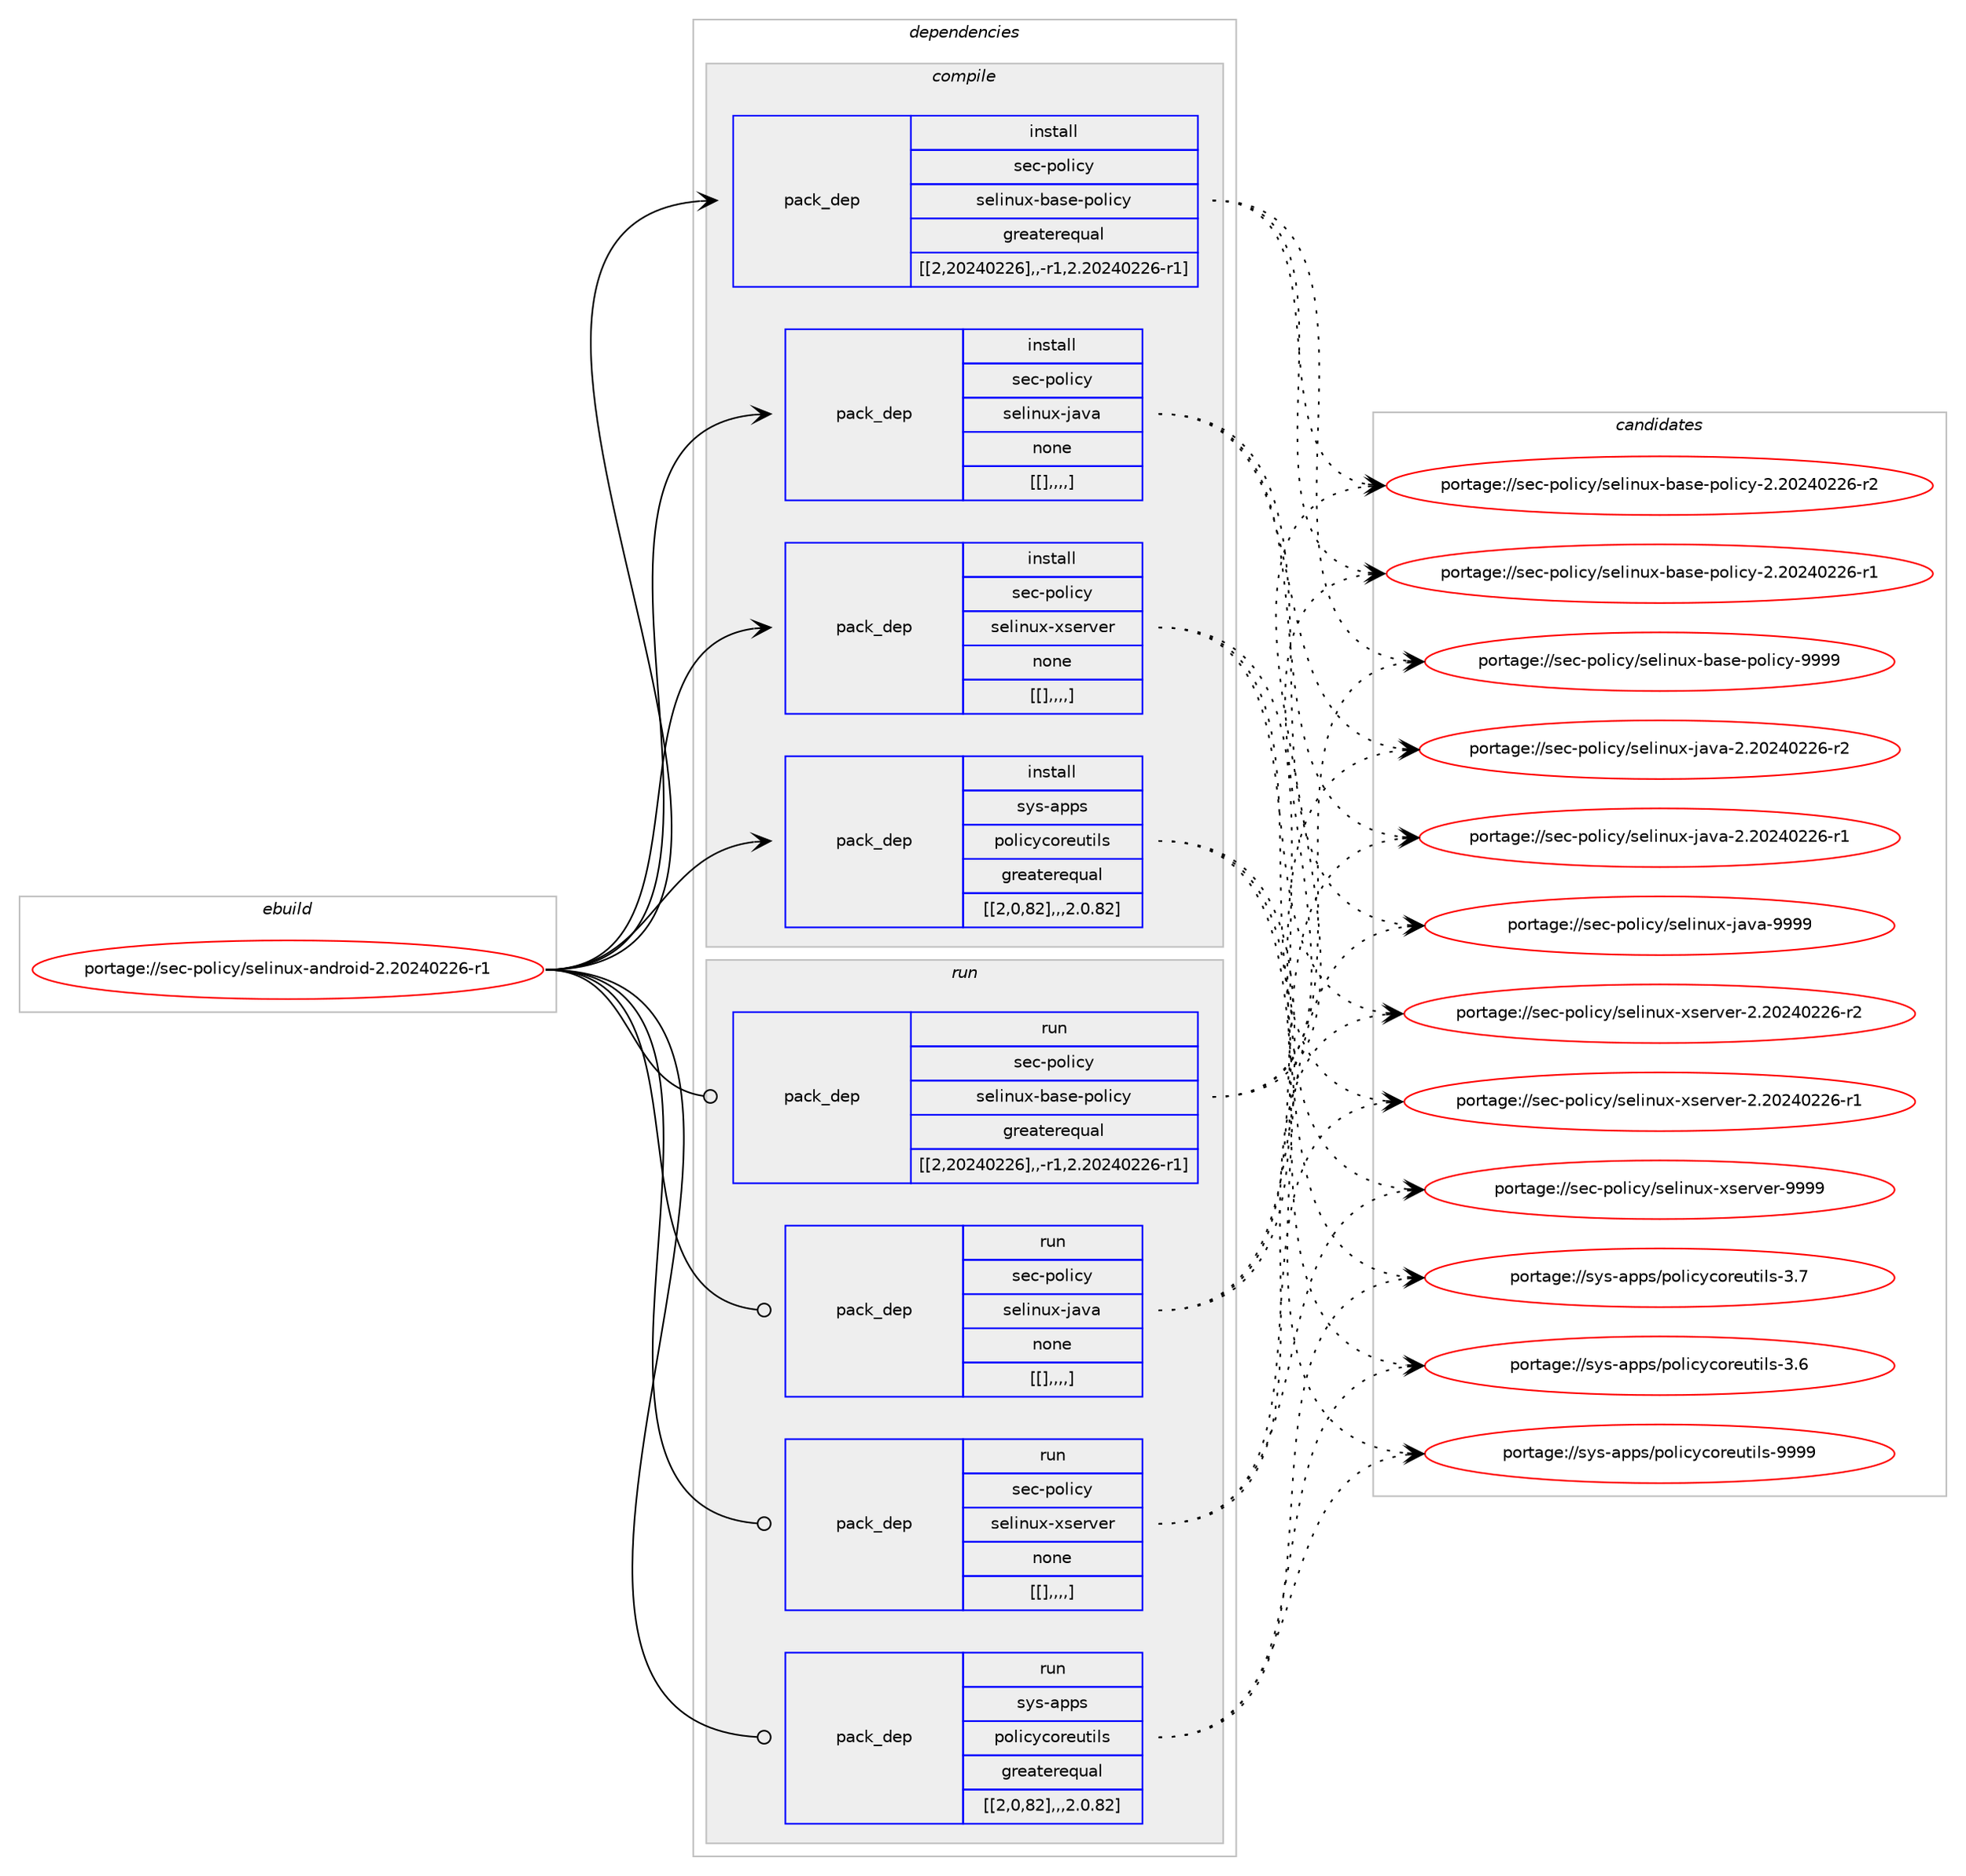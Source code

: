 digraph prolog {

# *************
# Graph options
# *************

newrank=true;
concentrate=true;
compound=true;
graph [rankdir=LR,fontname=Helvetica,fontsize=10,ranksep=1.5];#, ranksep=2.5, nodesep=0.2];
edge  [arrowhead=vee];
node  [fontname=Helvetica,fontsize=10];

# **********
# The ebuild
# **********

subgraph cluster_leftcol {
color=gray;
label=<<i>ebuild</i>>;
id [label="portage://sec-policy/selinux-android-2.20240226-r1", color=red, width=4, href="../sec-policy/selinux-android-2.20240226-r1.svg"];
}

# ****************
# The dependencies
# ****************

subgraph cluster_midcol {
color=gray;
label=<<i>dependencies</i>>;
subgraph cluster_compile {
fillcolor="#eeeeee";
style=filled;
label=<<i>compile</i>>;
subgraph pack313526 {
dependency430770 [label=<<TABLE BORDER="0" CELLBORDER="1" CELLSPACING="0" CELLPADDING="4" WIDTH="220"><TR><TD ROWSPAN="6" CELLPADDING="30">pack_dep</TD></TR><TR><TD WIDTH="110">install</TD></TR><TR><TD>sec-policy</TD></TR><TR><TD>selinux-base-policy</TD></TR><TR><TD>greaterequal</TD></TR><TR><TD>[[2,20240226],,-r1,2.20240226-r1]</TD></TR></TABLE>>, shape=none, color=blue];
}
id:e -> dependency430770:w [weight=20,style="solid",arrowhead="vee"];
subgraph pack313527 {
dependency430771 [label=<<TABLE BORDER="0" CELLBORDER="1" CELLSPACING="0" CELLPADDING="4" WIDTH="220"><TR><TD ROWSPAN="6" CELLPADDING="30">pack_dep</TD></TR><TR><TD WIDTH="110">install</TD></TR><TR><TD>sec-policy</TD></TR><TR><TD>selinux-java</TD></TR><TR><TD>none</TD></TR><TR><TD>[[],,,,]</TD></TR></TABLE>>, shape=none, color=blue];
}
id:e -> dependency430771:w [weight=20,style="solid",arrowhead="vee"];
subgraph pack313528 {
dependency430772 [label=<<TABLE BORDER="0" CELLBORDER="1" CELLSPACING="0" CELLPADDING="4" WIDTH="220"><TR><TD ROWSPAN="6" CELLPADDING="30">pack_dep</TD></TR><TR><TD WIDTH="110">install</TD></TR><TR><TD>sec-policy</TD></TR><TR><TD>selinux-xserver</TD></TR><TR><TD>none</TD></TR><TR><TD>[[],,,,]</TD></TR></TABLE>>, shape=none, color=blue];
}
id:e -> dependency430772:w [weight=20,style="solid",arrowhead="vee"];
subgraph pack313529 {
dependency430773 [label=<<TABLE BORDER="0" CELLBORDER="1" CELLSPACING="0" CELLPADDING="4" WIDTH="220"><TR><TD ROWSPAN="6" CELLPADDING="30">pack_dep</TD></TR><TR><TD WIDTH="110">install</TD></TR><TR><TD>sys-apps</TD></TR><TR><TD>policycoreutils</TD></TR><TR><TD>greaterequal</TD></TR><TR><TD>[[2,0,82],,,2.0.82]</TD></TR></TABLE>>, shape=none, color=blue];
}
id:e -> dependency430773:w [weight=20,style="solid",arrowhead="vee"];
}
subgraph cluster_compileandrun {
fillcolor="#eeeeee";
style=filled;
label=<<i>compile and run</i>>;
}
subgraph cluster_run {
fillcolor="#eeeeee";
style=filled;
label=<<i>run</i>>;
subgraph pack313530 {
dependency430774 [label=<<TABLE BORDER="0" CELLBORDER="1" CELLSPACING="0" CELLPADDING="4" WIDTH="220"><TR><TD ROWSPAN="6" CELLPADDING="30">pack_dep</TD></TR><TR><TD WIDTH="110">run</TD></TR><TR><TD>sec-policy</TD></TR><TR><TD>selinux-base-policy</TD></TR><TR><TD>greaterequal</TD></TR><TR><TD>[[2,20240226],,-r1,2.20240226-r1]</TD></TR></TABLE>>, shape=none, color=blue];
}
id:e -> dependency430774:w [weight=20,style="solid",arrowhead="odot"];
subgraph pack313531 {
dependency430775 [label=<<TABLE BORDER="0" CELLBORDER="1" CELLSPACING="0" CELLPADDING="4" WIDTH="220"><TR><TD ROWSPAN="6" CELLPADDING="30">pack_dep</TD></TR><TR><TD WIDTH="110">run</TD></TR><TR><TD>sec-policy</TD></TR><TR><TD>selinux-java</TD></TR><TR><TD>none</TD></TR><TR><TD>[[],,,,]</TD></TR></TABLE>>, shape=none, color=blue];
}
id:e -> dependency430775:w [weight=20,style="solid",arrowhead="odot"];
subgraph pack313532 {
dependency430776 [label=<<TABLE BORDER="0" CELLBORDER="1" CELLSPACING="0" CELLPADDING="4" WIDTH="220"><TR><TD ROWSPAN="6" CELLPADDING="30">pack_dep</TD></TR><TR><TD WIDTH="110">run</TD></TR><TR><TD>sec-policy</TD></TR><TR><TD>selinux-xserver</TD></TR><TR><TD>none</TD></TR><TR><TD>[[],,,,]</TD></TR></TABLE>>, shape=none, color=blue];
}
id:e -> dependency430776:w [weight=20,style="solid",arrowhead="odot"];
subgraph pack313533 {
dependency430777 [label=<<TABLE BORDER="0" CELLBORDER="1" CELLSPACING="0" CELLPADDING="4" WIDTH="220"><TR><TD ROWSPAN="6" CELLPADDING="30">pack_dep</TD></TR><TR><TD WIDTH="110">run</TD></TR><TR><TD>sys-apps</TD></TR><TR><TD>policycoreutils</TD></TR><TR><TD>greaterequal</TD></TR><TR><TD>[[2,0,82],,,2.0.82]</TD></TR></TABLE>>, shape=none, color=blue];
}
id:e -> dependency430777:w [weight=20,style="solid",arrowhead="odot"];
}
}

# **************
# The candidates
# **************

subgraph cluster_choices {
rank=same;
color=gray;
label=<<i>candidates</i>>;

subgraph choice313526 {
color=black;
nodesep=1;
choice1151019945112111108105991214711510110810511011712045989711510145112111108105991214557575757 [label="portage://sec-policy/selinux-base-policy-9999", color=red, width=4,href="../sec-policy/selinux-base-policy-9999.svg"];
choice11510199451121111081059912147115101108105110117120459897115101451121111081059912145504650485052485050544511450 [label="portage://sec-policy/selinux-base-policy-2.20240226-r2", color=red, width=4,href="../sec-policy/selinux-base-policy-2.20240226-r2.svg"];
choice11510199451121111081059912147115101108105110117120459897115101451121111081059912145504650485052485050544511449 [label="portage://sec-policy/selinux-base-policy-2.20240226-r1", color=red, width=4,href="../sec-policy/selinux-base-policy-2.20240226-r1.svg"];
dependency430770:e -> choice1151019945112111108105991214711510110810511011712045989711510145112111108105991214557575757:w [style=dotted,weight="100"];
dependency430770:e -> choice11510199451121111081059912147115101108105110117120459897115101451121111081059912145504650485052485050544511450:w [style=dotted,weight="100"];
dependency430770:e -> choice11510199451121111081059912147115101108105110117120459897115101451121111081059912145504650485052485050544511449:w [style=dotted,weight="100"];
}
subgraph choice313527 {
color=black;
nodesep=1;
choice115101994511211110810599121471151011081051101171204510697118974557575757 [label="portage://sec-policy/selinux-java-9999", color=red, width=4,href="../sec-policy/selinux-java-9999.svg"];
choice1151019945112111108105991214711510110810511011712045106971189745504650485052485050544511450 [label="portage://sec-policy/selinux-java-2.20240226-r2", color=red, width=4,href="../sec-policy/selinux-java-2.20240226-r2.svg"];
choice1151019945112111108105991214711510110810511011712045106971189745504650485052485050544511449 [label="portage://sec-policy/selinux-java-2.20240226-r1", color=red, width=4,href="../sec-policy/selinux-java-2.20240226-r1.svg"];
dependency430771:e -> choice115101994511211110810599121471151011081051101171204510697118974557575757:w [style=dotted,weight="100"];
dependency430771:e -> choice1151019945112111108105991214711510110810511011712045106971189745504650485052485050544511450:w [style=dotted,weight="100"];
dependency430771:e -> choice1151019945112111108105991214711510110810511011712045106971189745504650485052485050544511449:w [style=dotted,weight="100"];
}
subgraph choice313528 {
color=black;
nodesep=1;
choice11510199451121111081059912147115101108105110117120451201151011141181011144557575757 [label="portage://sec-policy/selinux-xserver-9999", color=red, width=4,href="../sec-policy/selinux-xserver-9999.svg"];
choice115101994511211110810599121471151011081051101171204512011510111411810111445504650485052485050544511450 [label="portage://sec-policy/selinux-xserver-2.20240226-r2", color=red, width=4,href="../sec-policy/selinux-xserver-2.20240226-r2.svg"];
choice115101994511211110810599121471151011081051101171204512011510111411810111445504650485052485050544511449 [label="portage://sec-policy/selinux-xserver-2.20240226-r1", color=red, width=4,href="../sec-policy/selinux-xserver-2.20240226-r1.svg"];
dependency430772:e -> choice11510199451121111081059912147115101108105110117120451201151011141181011144557575757:w [style=dotted,weight="100"];
dependency430772:e -> choice115101994511211110810599121471151011081051101171204512011510111411810111445504650485052485050544511450:w [style=dotted,weight="100"];
dependency430772:e -> choice115101994511211110810599121471151011081051101171204512011510111411810111445504650485052485050544511449:w [style=dotted,weight="100"];
}
subgraph choice313529 {
color=black;
nodesep=1;
choice11512111545971121121154711211110810599121991111141011171161051081154557575757 [label="portage://sys-apps/policycoreutils-9999", color=red, width=4,href="../sys-apps/policycoreutils-9999.svg"];
choice115121115459711211211547112111108105991219911111410111711610510811545514655 [label="portage://sys-apps/policycoreutils-3.7", color=red, width=4,href="../sys-apps/policycoreutils-3.7.svg"];
choice115121115459711211211547112111108105991219911111410111711610510811545514654 [label="portage://sys-apps/policycoreutils-3.6", color=red, width=4,href="../sys-apps/policycoreutils-3.6.svg"];
dependency430773:e -> choice11512111545971121121154711211110810599121991111141011171161051081154557575757:w [style=dotted,weight="100"];
dependency430773:e -> choice115121115459711211211547112111108105991219911111410111711610510811545514655:w [style=dotted,weight="100"];
dependency430773:e -> choice115121115459711211211547112111108105991219911111410111711610510811545514654:w [style=dotted,weight="100"];
}
subgraph choice313530 {
color=black;
nodesep=1;
choice1151019945112111108105991214711510110810511011712045989711510145112111108105991214557575757 [label="portage://sec-policy/selinux-base-policy-9999", color=red, width=4,href="../sec-policy/selinux-base-policy-9999.svg"];
choice11510199451121111081059912147115101108105110117120459897115101451121111081059912145504650485052485050544511450 [label="portage://sec-policy/selinux-base-policy-2.20240226-r2", color=red, width=4,href="../sec-policy/selinux-base-policy-2.20240226-r2.svg"];
choice11510199451121111081059912147115101108105110117120459897115101451121111081059912145504650485052485050544511449 [label="portage://sec-policy/selinux-base-policy-2.20240226-r1", color=red, width=4,href="../sec-policy/selinux-base-policy-2.20240226-r1.svg"];
dependency430774:e -> choice1151019945112111108105991214711510110810511011712045989711510145112111108105991214557575757:w [style=dotted,weight="100"];
dependency430774:e -> choice11510199451121111081059912147115101108105110117120459897115101451121111081059912145504650485052485050544511450:w [style=dotted,weight="100"];
dependency430774:e -> choice11510199451121111081059912147115101108105110117120459897115101451121111081059912145504650485052485050544511449:w [style=dotted,weight="100"];
}
subgraph choice313531 {
color=black;
nodesep=1;
choice115101994511211110810599121471151011081051101171204510697118974557575757 [label="portage://sec-policy/selinux-java-9999", color=red, width=4,href="../sec-policy/selinux-java-9999.svg"];
choice1151019945112111108105991214711510110810511011712045106971189745504650485052485050544511450 [label="portage://sec-policy/selinux-java-2.20240226-r2", color=red, width=4,href="../sec-policy/selinux-java-2.20240226-r2.svg"];
choice1151019945112111108105991214711510110810511011712045106971189745504650485052485050544511449 [label="portage://sec-policy/selinux-java-2.20240226-r1", color=red, width=4,href="../sec-policy/selinux-java-2.20240226-r1.svg"];
dependency430775:e -> choice115101994511211110810599121471151011081051101171204510697118974557575757:w [style=dotted,weight="100"];
dependency430775:e -> choice1151019945112111108105991214711510110810511011712045106971189745504650485052485050544511450:w [style=dotted,weight="100"];
dependency430775:e -> choice1151019945112111108105991214711510110810511011712045106971189745504650485052485050544511449:w [style=dotted,weight="100"];
}
subgraph choice313532 {
color=black;
nodesep=1;
choice11510199451121111081059912147115101108105110117120451201151011141181011144557575757 [label="portage://sec-policy/selinux-xserver-9999", color=red, width=4,href="../sec-policy/selinux-xserver-9999.svg"];
choice115101994511211110810599121471151011081051101171204512011510111411810111445504650485052485050544511450 [label="portage://sec-policy/selinux-xserver-2.20240226-r2", color=red, width=4,href="../sec-policy/selinux-xserver-2.20240226-r2.svg"];
choice115101994511211110810599121471151011081051101171204512011510111411810111445504650485052485050544511449 [label="portage://sec-policy/selinux-xserver-2.20240226-r1", color=red, width=4,href="../sec-policy/selinux-xserver-2.20240226-r1.svg"];
dependency430776:e -> choice11510199451121111081059912147115101108105110117120451201151011141181011144557575757:w [style=dotted,weight="100"];
dependency430776:e -> choice115101994511211110810599121471151011081051101171204512011510111411810111445504650485052485050544511450:w [style=dotted,weight="100"];
dependency430776:e -> choice115101994511211110810599121471151011081051101171204512011510111411810111445504650485052485050544511449:w [style=dotted,weight="100"];
}
subgraph choice313533 {
color=black;
nodesep=1;
choice11512111545971121121154711211110810599121991111141011171161051081154557575757 [label="portage://sys-apps/policycoreutils-9999", color=red, width=4,href="../sys-apps/policycoreutils-9999.svg"];
choice115121115459711211211547112111108105991219911111410111711610510811545514655 [label="portage://sys-apps/policycoreutils-3.7", color=red, width=4,href="../sys-apps/policycoreutils-3.7.svg"];
choice115121115459711211211547112111108105991219911111410111711610510811545514654 [label="portage://sys-apps/policycoreutils-3.6", color=red, width=4,href="../sys-apps/policycoreutils-3.6.svg"];
dependency430777:e -> choice11512111545971121121154711211110810599121991111141011171161051081154557575757:w [style=dotted,weight="100"];
dependency430777:e -> choice115121115459711211211547112111108105991219911111410111711610510811545514655:w [style=dotted,weight="100"];
dependency430777:e -> choice115121115459711211211547112111108105991219911111410111711610510811545514654:w [style=dotted,weight="100"];
}
}

}
